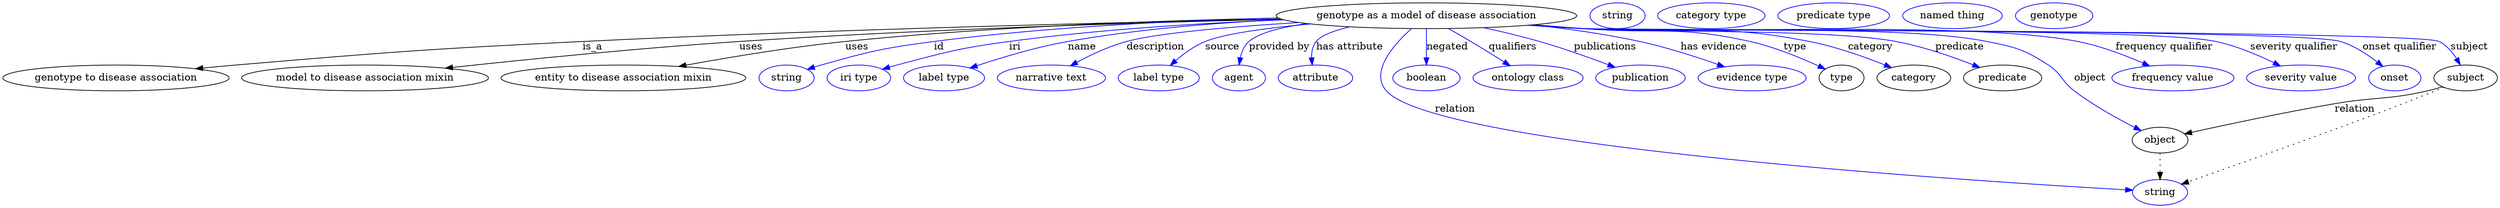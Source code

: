 digraph {
	graph [bb="0,0,3482.1,283"];
	node [label="\N"];
	"genotype as a model of disease association"	[height=0.5,
		label="genotype as a model of disease association",
		pos="1987.9,265",
		width=5.8314];
	"genotype to disease association"	[height=0.5,
		pos="157.94,178",
		width=4.3871];
	"genotype as a model of disease association" -> "genotype to disease association"	[label=is_a,
		lp="823.94,221.5",
		pos="e,269.28,190.86 1785.1,260.33 1550.3,255.53 1152,245.71 809.94,229 594.14,218.46 540.22,214.28 324.94,196 310.17,194.75 294.68,193.32 \
279.33,191.84"];
	"model to disease association mixin"	[height=0.5,
		pos="505.94,178",
		width=4.7843];
	"genotype as a model of disease association" -> "model to disease association mixin"	[label=uses,
		lp="1045.4,221.5",
		pos="e,618.26,191.67 1785.7,260.07 1591.5,255.49 1289.9,246.22 1028.9,229 891.5,219.93 734.23,204.16 628.34,192.76"];
	"entity to disease association mixin"	[height=0.5,
		pos="866.94,178",
		width=4.7482];
	"genotype as a model of disease association" -> "entity to disease association mixin"	[label=uses,
		lp="1192.4,221.5",
		pos="e,944.38,194.12 1781.4,261.77 1617,258.4 1381.2,249.96 1175.9,229 1100.8,221.33 1016.1,207.24 954.46,195.97"];
	id	[color=blue,
		height=0.5,
		label=string,
		pos="1093.9,178",
		width=1.0652];
	"genotype as a model of disease association" -> id	[color=blue,
		label=id,
		lp="1306.9,221.5",
		pos="e,1122.9,189.97 1781,261.83 1644,258.34 1460.7,249.75 1299.9,229 1228.8,219.82 1211,215.35 1141.9,196 1138.8,195.13 1135.6,194.16 \
1132.4,193.14",
		style=solid];
	iri	[color=blue,
		height=0.5,
		label="iri type",
		pos="1194.9,178",
		width=1.2277];
	"genotype as a model of disease association" -> iri	[color=blue,
		label=iri,
		lp="1412.9,221.5",
		pos="e,1227.9,190.14 1788.6,259.29 1675.6,254.81 1531.9,246.06 1404.9,229 1334.3,219.5 1316.9,214.25 1247.9,196 1244.6,195.11 1241.1,\
194.13 1237.6,193.11",
		style=solid];
	name	[color=blue,
		height=0.5,
		label="label type",
		pos="1313.9,178",
		width=1.5707];
	"genotype as a model of disease association" -> name	[color=blue,
		label=name,
		lp="1506.9,221.5",
		pos="e,1350.2,191.92 1787.1,259.68 1695.1,255.22 1584.9,246.38 1486.9,229 1443.1,221.22 1394.5,206.62 1360,195.2",
		style=solid];
	description	[color=blue,
		height=0.5,
		label="narrative text",
		pos="1463.9,178",
		width=2.0943];
	"genotype as a model of disease association" -> description	[color=blue,
		label=description,
		lp="1609.4,221.5",
		pos="e,1490.5,194.98 1809.5,255.47 1716.7,249.76 1613.6,241.07 1568.9,229 1544.7,222.45 1519.2,210.47 1499.5,199.88",
		style=solid];
	source	[color=blue,
		height=0.5,
		label="label type",
		pos="1613.9,178",
		width=1.5707];
	"genotype as a model of disease association" -> source	[color=blue,
		label=source,
		lp="1702.9,221.5",
		pos="e,1630,195.41 1825.9,253.5 1766,247.98 1706.2,240 1678.9,229 1663.7,222.84 1649,212.08 1637.4,202.11",
		style=solid];
	"provided by"	[color=blue,
		height=0.5,
		label=agent,
		pos="1725.9,178",
		width=1.0291];
	"genotype as a model of disease association" -> "provided by"	[color=blue,
		label="provided by",
		lp="1782.4,221.5",
		pos="e,1726.2,196.34 1820.8,254.07 1784.9,248.88 1753.6,240.99 1739.9,229 1733.4,223.26 1729.8,214.72 1727.8,206.32",
		style=solid];
	"has attribute"	[color=blue,
		height=0.5,
		label=attribute,
		pos="1832.9,178",
		width=1.4443];
	"genotype as a model of disease association" -> "has attribute"	[color=blue,
		label="has attribute",
		lp="1880.9,221.5",
		pos="e,1828.4,196.1 1880.7,249.46 1859.2,244.36 1841,237.66 1833.9,229 1828.8,222.66 1827.3,214.21 1827.4,206.07",
		style=solid];
	relation	[color=blue,
		height=0.5,
		label=string,
		pos="3011.9,18",
		width=1.0652];
	"genotype as a model of disease association" -> relation	[color=blue,
		label=relation,
		lp="2027.9,134.5",
		pos="e,2974.1,21.031 1967.1,247.08 1942.7,225.22 1908.4,186.81 1931.9,160 2001.2,81.082 2763.5,32.952 2963.9,21.604",
		style=solid];
	negated	[color=blue,
		height=0.5,
		label=boolean,
		pos="1987.9,178",
		width=1.2999];
	"genotype as a model of disease association" -> negated	[color=blue,
		label=negated,
		lp="2016.9,221.5",
		pos="e,1987.9,196.18 1987.9,246.8 1987.9,235.16 1987.9,219.55 1987.9,206.24",
		style=solid];
	qualifiers	[color=blue,
		height=0.5,
		label="ontology class",
		pos="2128.9,178",
		width=2.1304];
	"genotype as a model of disease association" -> qualifiers	[color=blue,
		label=qualifiers,
		lp="2108.4,221.5",
		pos="e,2104.2,195.09 2018.7,247.04 2028.7,241.4 2039.9,235.03 2049.9,229 2065,219.98 2081.5,209.64 2095.4,200.72",
		style=solid];
	publications	[color=blue,
		height=0.5,
		label=publication,
		pos="2285.9,178",
		width=1.7332];
	"genotype as a model of disease association" -> publications	[color=blue,
		label=publications,
		lp="2236.9,221.5",
		pos="e,2250.7,192.98 2068,248.3 2093.1,242.83 2120.8,236.23 2145.9,229 2178.2,219.71 2213.8,206.96 2241,196.66",
		style=solid];
	"has evidence"	[color=blue,
		height=0.5,
		label="evidence type",
		pos="2441.9,178",
		width=2.0943];
	"genotype as a model of disease association" -> "has evidence"	[color=blue,
		label="has evidence",
		lp="2388.4,221.5",
		pos="e,2403.5,193.53 2135.8,252.2 2183.7,246.88 2236.9,239.39 2284.9,229 2322.2,220.96 2363.1,207.76 2393.9,196.95",
		style=solid];
	type	[height=0.5,
		pos="2566.9,178",
		width=0.86659];
	"genotype as a model of disease association" -> type	[color=blue,
		label=type,
		lp="2501.9,221.5",
		pos="e,2544,190.42 2137.8,252.36 2161,250.57 2184.6,248.73 2206.9,247 2310,239 2338,251.57 2438.9,229 2472.8,221.43 2509.5,206.33 2534.9,\
194.69",
		style=solid];
	category	[height=0.5,
		pos="2667.9,178",
		width=1.4263];
	"genotype as a model of disease association" -> category	[color=blue,
		label=category,
		lp="2607.4,221.5",
		pos="e,2636.7,192.48 2135.2,252.16 2159.1,250.35 2183.7,248.56 2206.9,247 2346.8,237.57 2384.3,255.97 2521.9,229 2558.6,221.82 2598.5,\
207.66 2627.4,196.23",
		style=solid];
	predicate	[height=0.5,
		pos="2791.9,178",
		width=1.5165];
	"genotype as a model of disease association" -> predicate	[color=blue,
		label=predicate,
		lp="2731.9,221.5",
		pos="e,2760.1,192.62 2133.1,251.99 2157.7,250.16 2183,248.42 2206.9,247 2303.7,241.25 2547.6,246.6 2642.9,229 2680.3,222.1 2721.1,207.91 \
2750.6,196.41",
		style=solid];
	object	[height=0.5,
		pos="3011.9,91",
		width=1.0832];
	"genotype as a model of disease association" -> object	[color=blue,
		label=object,
		lp="2913.9,178",
		pos="e,2985.4,104.43 2131.9,251.89 2156.9,250.05 2182.7,248.33 2206.9,247 2331.9,240.15 2647.2,253.77 2769.9,229 2810.1,220.9 2821.6,\
218.3 2855.9,196 2874.9,183.68 2873.9,173.7 2891.9,160 2918.5,139.81 2951.6,121.47 2976.4,108.94",
		style=solid];
	"frequency qualifier"	[color=blue,
		height=0.5,
		label="frequency value",
		pos="3029.9,178",
		width=2.3651];
	"genotype as a model of disease association" -> "frequency qualifier"	[color=blue,
		label="frequency qualifier",
		lp="3017.9,221.5",
		pos="e,2997.5,194.69 2131.3,251.81 2156.5,249.97 2182.5,248.27 2206.9,247 2360.1,239.06 2746.4,258.4 2896.9,229 2928.5,222.84 2962.4,\
209.99 2988.1,198.86",
		style=solid];
	"severity qualifier"	[color=blue,
		height=0.5,
		label="severity value",
		pos="3208.9,178",
		width=2.1123];
	"genotype as a model of disease association" -> "severity qualifier"	[color=blue,
		label="severity qualifier",
		lp="3198.9,221.5",
		pos="e,3180.1,194.76 2130.4,251.76 2155.9,249.9 2182.2,248.21 2206.9,247 2305,242.2 2993.9,249.37 3089.9,229 3118.3,222.99 3148.3,210.31 \
3171.1,199.23",
		style=solid];
	"onset qualifier"	[color=blue,
		height=0.5,
		label=onset,
		pos="3338.9,178",
		width=1.011];
	"genotype as a model of disease association" -> "onset qualifier"	[color=blue,
		label="onset qualifier",
		lp="3346.4,221.5",
		pos="e,3322.2,194.26 2129.8,251.73 2155.5,249.87 2182,248.18 2206.9,247 2265.6,244.23 3207.9,246.5 3263.9,229 3282.4,223.25 3300.5,211.42 \
3314.2,200.72",
		style=solid];
	subject	[height=0.5,
		pos="3437.9,178",
		width=1.2277];
	"genotype as a model of disease association" -> subject	[color=blue,
		label=subject,
		lp="3443.9,221.5",
		pos="e,3430.6,196.23 2129.5,251.71 2155.3,249.85 2181.9,248.16 2206.9,247 2240.1,245.46 3372.5,244.36 3401.9,229 3412,223.75 3419.9,214.26 \
3425.7,204.95",
		style=solid];
	association_type	[color=blue,
		height=0.5,
		label=string,
		pos="2253.9,265",
		width=1.0652];
	association_category	[color=blue,
		height=0.5,
		label="category type",
		pos="2384.9,265",
		width=2.0762];
	"genotype to disease association_predicate"	[color=blue,
		height=0.5,
		label="predicate type",
		pos="2555.9,265",
		width=2.1665];
	object -> relation	[pos="e,3011.9,36.029 3011.9,72.813 3011.9,64.789 3011.9,55.047 3011.9,46.069",
		style=dotted];
	"genotype to disease association_object"	[color=blue,
		height=0.5,
		label="named thing",
		pos="2721.9,265",
		width=1.9318];
	subject -> relation	[pos="e,3041.7,29.451 3407.8,164.84 3382.1,154.56 3344.2,139.55 3310.9,127 3218.4,92.073 3108.9,53.112 3051.5,32.887",
		style=dotted];
	subject -> object	[label=relation,
		lp="3282.9,134.5",
		pos="e,3046.4,99.822 3405.3,165.78 3398.3,163.64 3390.9,161.58 3383.9,160 3327.5,147.26 3312,151.84 3254.9,142 3185.2,129.97 3104.9,112.79 \
3056.3,102.02"];
	"genotype as a model of disease association_subject"	[color=blue,
		height=0.5,
		label=genotype,
		pos="2862.9,265",
		width=1.4985];
}
